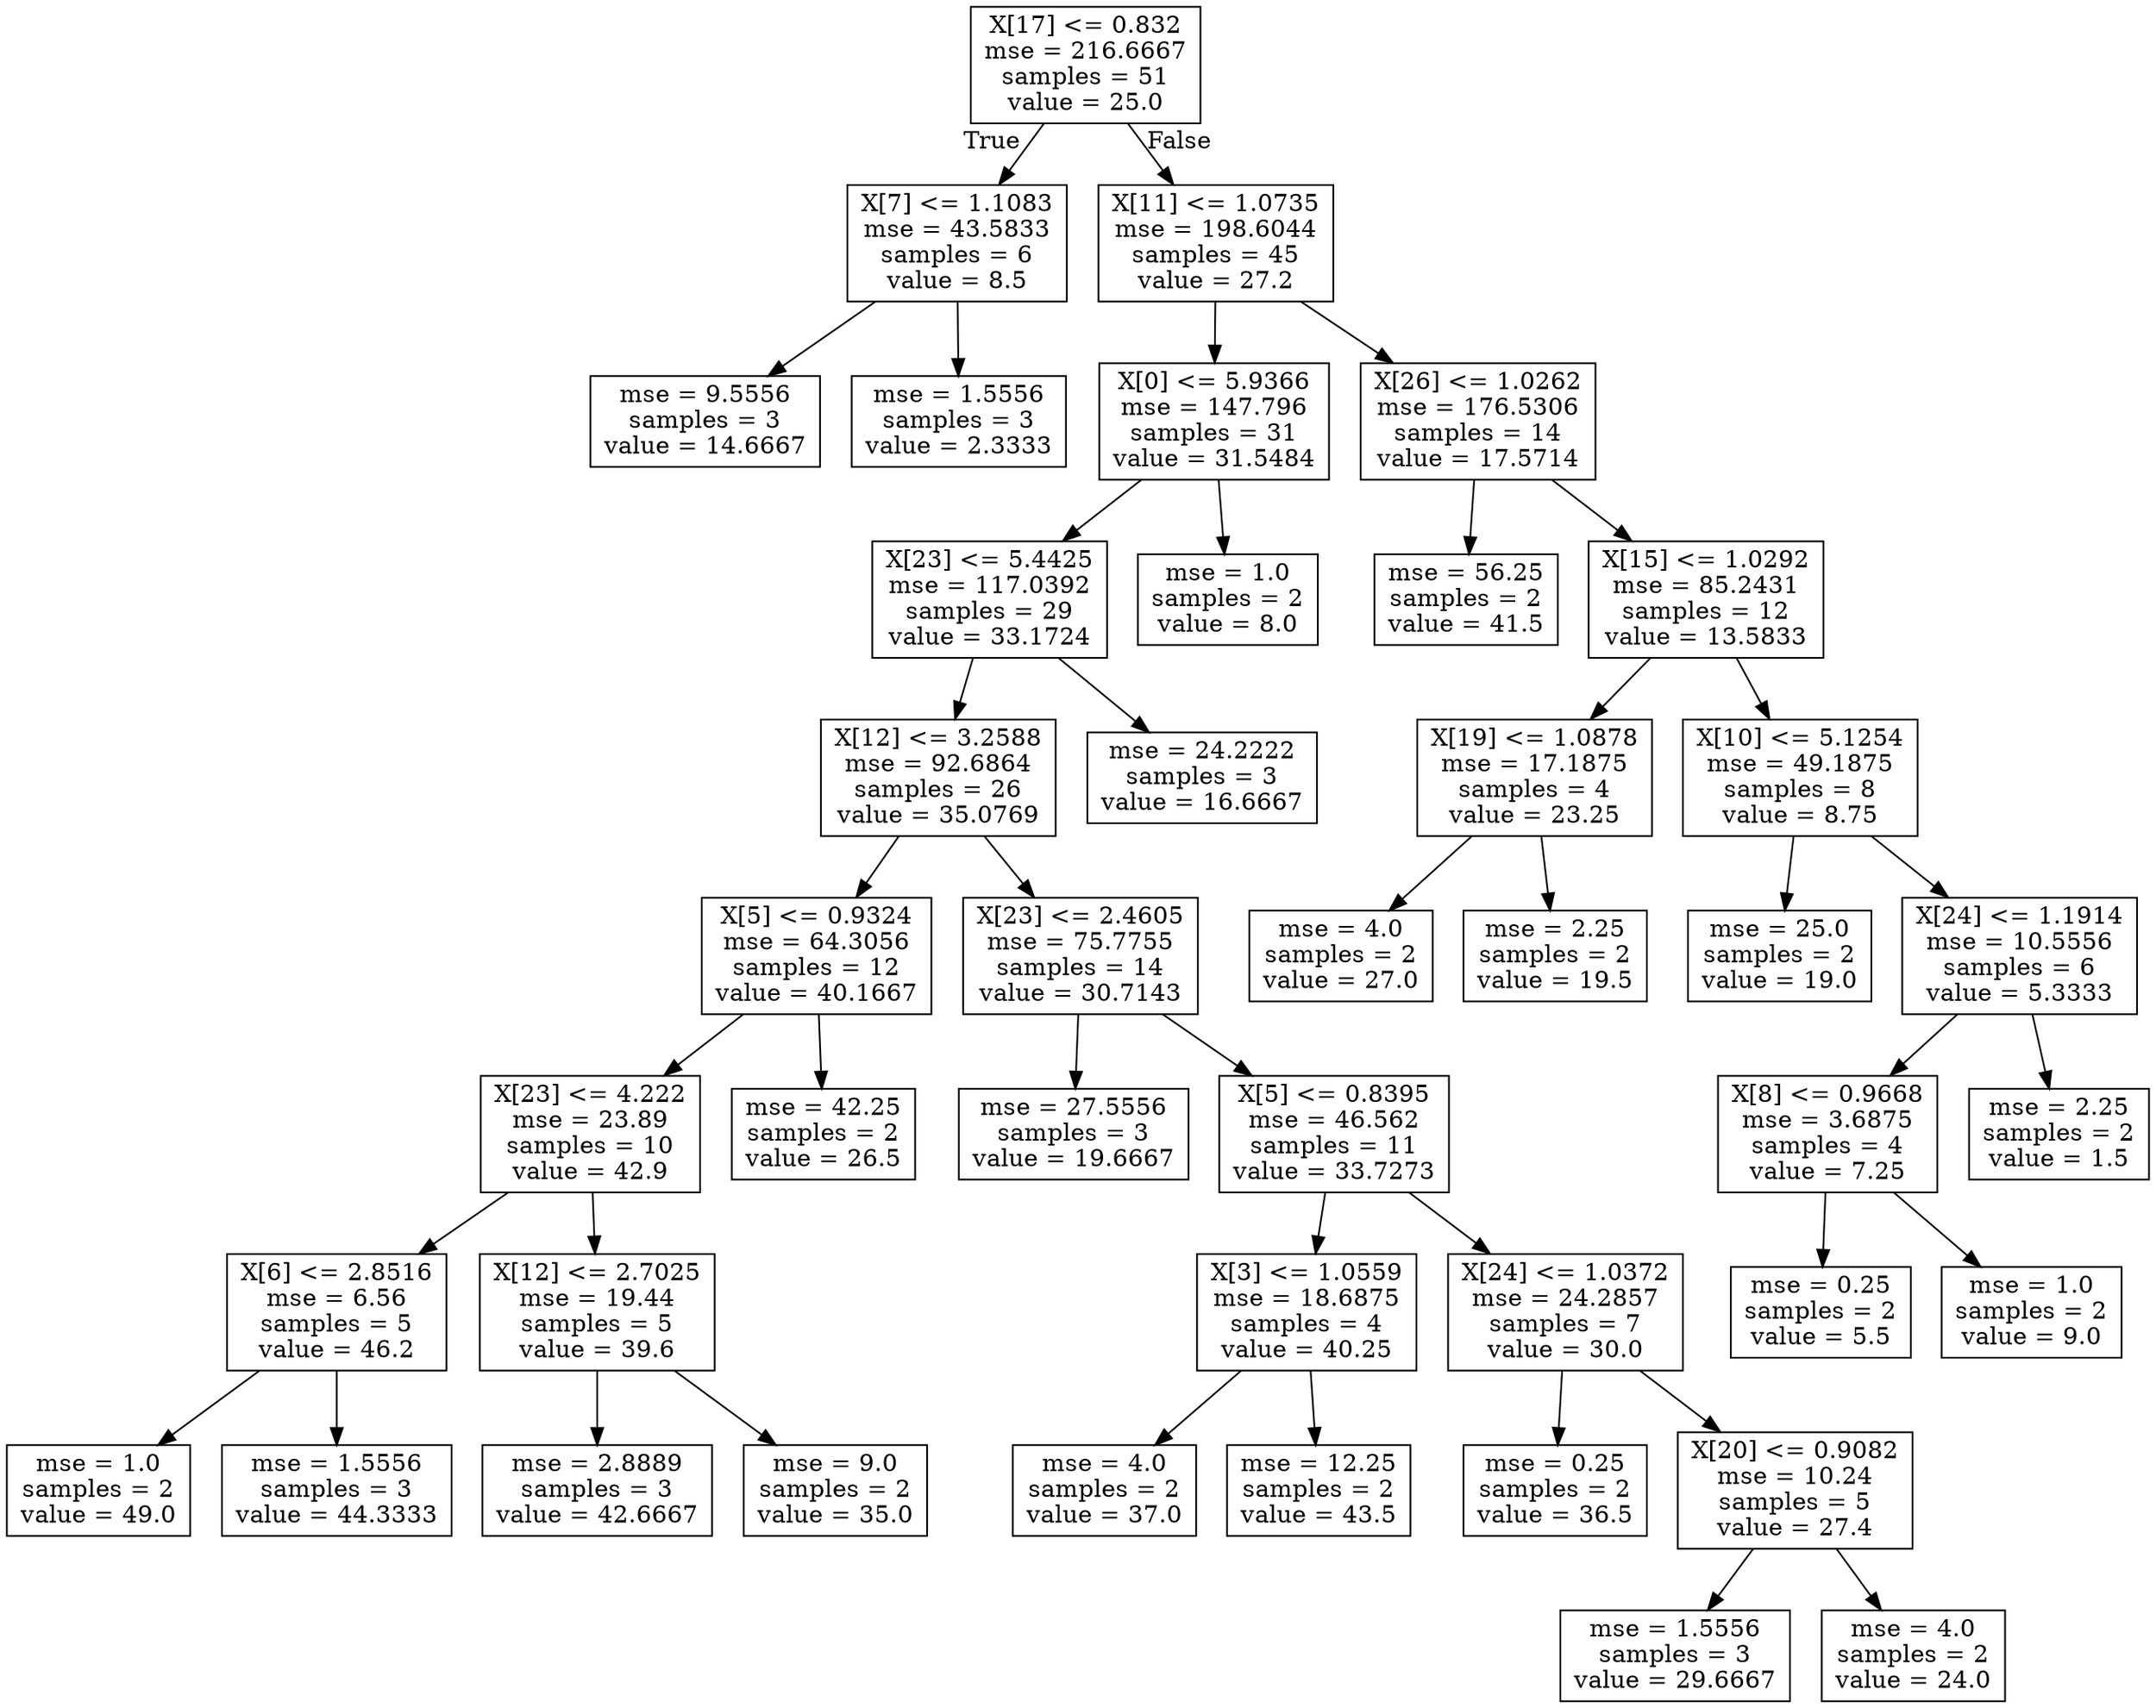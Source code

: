 digraph Tree {
node [shape=box] ;
0 [label="X[17] <= 0.832\nmse = 216.6667\nsamples = 51\nvalue = 25.0"] ;
1 [label="X[7] <= 1.1083\nmse = 43.5833\nsamples = 6\nvalue = 8.5"] ;
0 -> 1 [labeldistance=2.5, labelangle=45, headlabel="True"] ;
2 [label="mse = 9.5556\nsamples = 3\nvalue = 14.6667"] ;
1 -> 2 ;
3 [label="mse = 1.5556\nsamples = 3\nvalue = 2.3333"] ;
1 -> 3 ;
4 [label="X[11] <= 1.0735\nmse = 198.6044\nsamples = 45\nvalue = 27.2"] ;
0 -> 4 [labeldistance=2.5, labelangle=-45, headlabel="False"] ;
5 [label="X[0] <= 5.9366\nmse = 147.796\nsamples = 31\nvalue = 31.5484"] ;
4 -> 5 ;
6 [label="X[23] <= 5.4425\nmse = 117.0392\nsamples = 29\nvalue = 33.1724"] ;
5 -> 6 ;
7 [label="X[12] <= 3.2588\nmse = 92.6864\nsamples = 26\nvalue = 35.0769"] ;
6 -> 7 ;
8 [label="X[5] <= 0.9324\nmse = 64.3056\nsamples = 12\nvalue = 40.1667"] ;
7 -> 8 ;
9 [label="X[23] <= 4.222\nmse = 23.89\nsamples = 10\nvalue = 42.9"] ;
8 -> 9 ;
10 [label="X[6] <= 2.8516\nmse = 6.56\nsamples = 5\nvalue = 46.2"] ;
9 -> 10 ;
11 [label="mse = 1.0\nsamples = 2\nvalue = 49.0"] ;
10 -> 11 ;
12 [label="mse = 1.5556\nsamples = 3\nvalue = 44.3333"] ;
10 -> 12 ;
13 [label="X[12] <= 2.7025\nmse = 19.44\nsamples = 5\nvalue = 39.6"] ;
9 -> 13 ;
14 [label="mse = 2.8889\nsamples = 3\nvalue = 42.6667"] ;
13 -> 14 ;
15 [label="mse = 9.0\nsamples = 2\nvalue = 35.0"] ;
13 -> 15 ;
16 [label="mse = 42.25\nsamples = 2\nvalue = 26.5"] ;
8 -> 16 ;
17 [label="X[23] <= 2.4605\nmse = 75.7755\nsamples = 14\nvalue = 30.7143"] ;
7 -> 17 ;
18 [label="mse = 27.5556\nsamples = 3\nvalue = 19.6667"] ;
17 -> 18 ;
19 [label="X[5] <= 0.8395\nmse = 46.562\nsamples = 11\nvalue = 33.7273"] ;
17 -> 19 ;
20 [label="X[3] <= 1.0559\nmse = 18.6875\nsamples = 4\nvalue = 40.25"] ;
19 -> 20 ;
21 [label="mse = 4.0\nsamples = 2\nvalue = 37.0"] ;
20 -> 21 ;
22 [label="mse = 12.25\nsamples = 2\nvalue = 43.5"] ;
20 -> 22 ;
23 [label="X[24] <= 1.0372\nmse = 24.2857\nsamples = 7\nvalue = 30.0"] ;
19 -> 23 ;
24 [label="mse = 0.25\nsamples = 2\nvalue = 36.5"] ;
23 -> 24 ;
25 [label="X[20] <= 0.9082\nmse = 10.24\nsamples = 5\nvalue = 27.4"] ;
23 -> 25 ;
26 [label="mse = 1.5556\nsamples = 3\nvalue = 29.6667"] ;
25 -> 26 ;
27 [label="mse = 4.0\nsamples = 2\nvalue = 24.0"] ;
25 -> 27 ;
28 [label="mse = 24.2222\nsamples = 3\nvalue = 16.6667"] ;
6 -> 28 ;
29 [label="mse = 1.0\nsamples = 2\nvalue = 8.0"] ;
5 -> 29 ;
30 [label="X[26] <= 1.0262\nmse = 176.5306\nsamples = 14\nvalue = 17.5714"] ;
4 -> 30 ;
31 [label="mse = 56.25\nsamples = 2\nvalue = 41.5"] ;
30 -> 31 ;
32 [label="X[15] <= 1.0292\nmse = 85.2431\nsamples = 12\nvalue = 13.5833"] ;
30 -> 32 ;
33 [label="X[19] <= 1.0878\nmse = 17.1875\nsamples = 4\nvalue = 23.25"] ;
32 -> 33 ;
34 [label="mse = 4.0\nsamples = 2\nvalue = 27.0"] ;
33 -> 34 ;
35 [label="mse = 2.25\nsamples = 2\nvalue = 19.5"] ;
33 -> 35 ;
36 [label="X[10] <= 5.1254\nmse = 49.1875\nsamples = 8\nvalue = 8.75"] ;
32 -> 36 ;
37 [label="mse = 25.0\nsamples = 2\nvalue = 19.0"] ;
36 -> 37 ;
38 [label="X[24] <= 1.1914\nmse = 10.5556\nsamples = 6\nvalue = 5.3333"] ;
36 -> 38 ;
39 [label="X[8] <= 0.9668\nmse = 3.6875\nsamples = 4\nvalue = 7.25"] ;
38 -> 39 ;
40 [label="mse = 0.25\nsamples = 2\nvalue = 5.5"] ;
39 -> 40 ;
41 [label="mse = 1.0\nsamples = 2\nvalue = 9.0"] ;
39 -> 41 ;
42 [label="mse = 2.25\nsamples = 2\nvalue = 1.5"] ;
38 -> 42 ;
}